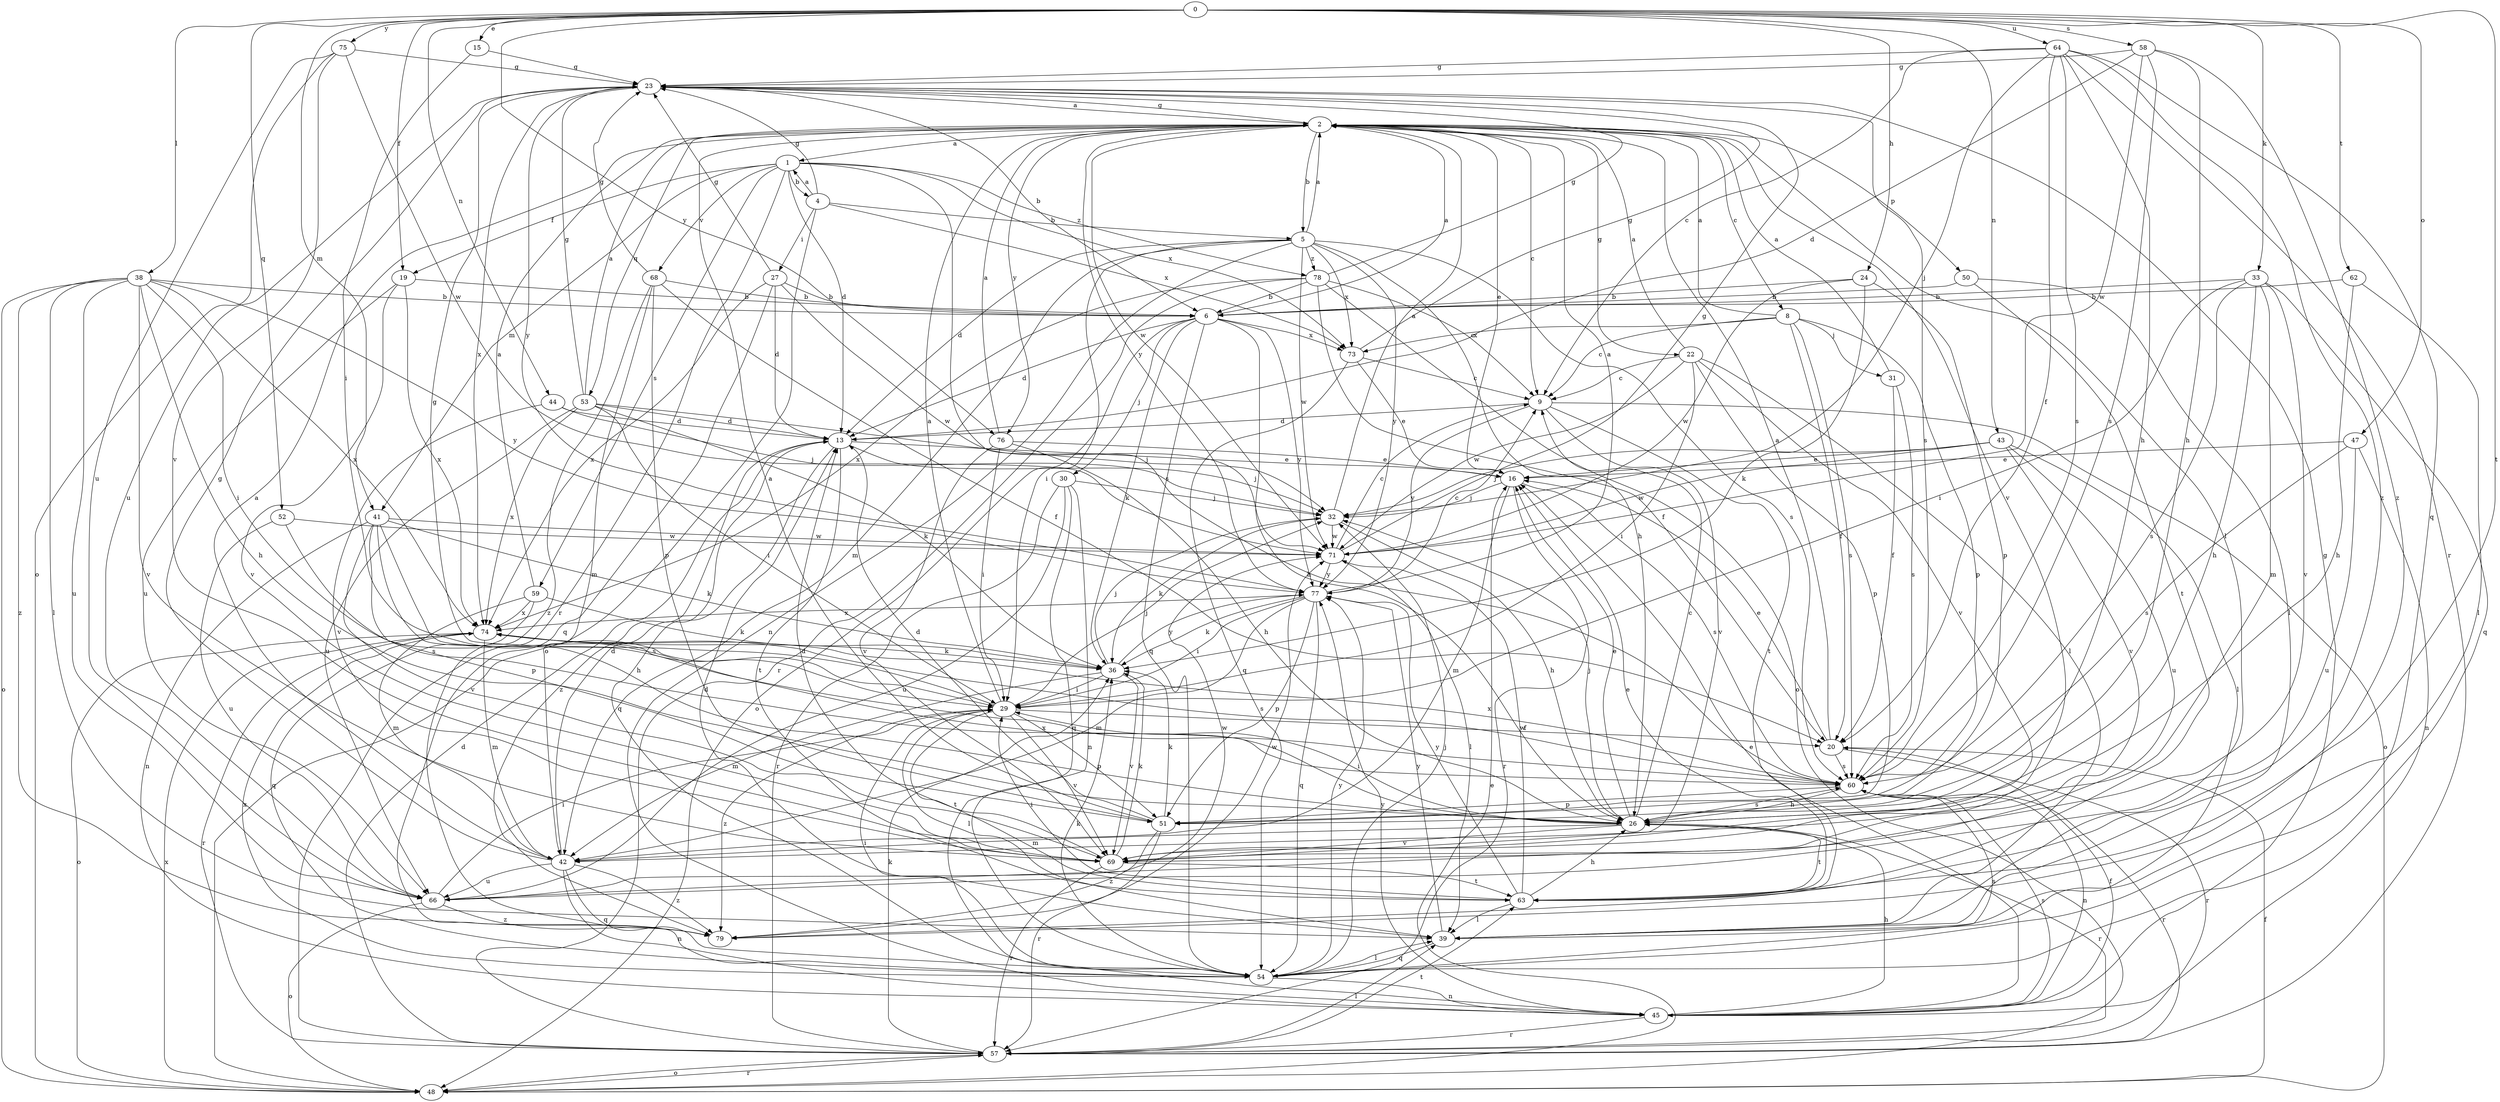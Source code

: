 strict digraph  {
0;
1;
2;
4;
5;
6;
8;
9;
13;
15;
16;
19;
20;
22;
23;
24;
26;
27;
29;
30;
31;
32;
33;
36;
38;
39;
41;
42;
43;
44;
45;
47;
48;
50;
51;
52;
53;
54;
57;
58;
59;
60;
62;
63;
64;
66;
68;
69;
71;
73;
74;
75;
76;
77;
78;
79;
0 -> 15  [label=e];
0 -> 19  [label=f];
0 -> 24  [label=h];
0 -> 33  [label=k];
0 -> 38  [label=l];
0 -> 41  [label=m];
0 -> 43  [label=n];
0 -> 44  [label=n];
0 -> 47  [label=o];
0 -> 52  [label=q];
0 -> 58  [label=s];
0 -> 62  [label=t];
0 -> 63  [label=t];
0 -> 64  [label=u];
0 -> 75  [label=y];
0 -> 76  [label=y];
1 -> 4  [label=b];
1 -> 13  [label=d];
1 -> 19  [label=f];
1 -> 41  [label=m];
1 -> 57  [label=r];
1 -> 59  [label=s];
1 -> 60  [label=s];
1 -> 68  [label=v];
1 -> 73  [label=x];
1 -> 78  [label=z];
2 -> 1  [label=a];
2 -> 5  [label=b];
2 -> 8  [label=c];
2 -> 9  [label=c];
2 -> 16  [label=e];
2 -> 22  [label=g];
2 -> 23  [label=g];
2 -> 39  [label=l];
2 -> 50  [label=p];
2 -> 53  [label=q];
2 -> 69  [label=v];
2 -> 71  [label=w];
2 -> 76  [label=y];
2 -> 77  [label=y];
4 -> 1  [label=a];
4 -> 5  [label=b];
4 -> 23  [label=g];
4 -> 27  [label=i];
4 -> 48  [label=o];
4 -> 73  [label=x];
5 -> 2  [label=a];
5 -> 13  [label=d];
5 -> 26  [label=h];
5 -> 29  [label=i];
5 -> 42  [label=m];
5 -> 45  [label=n];
5 -> 60  [label=s];
5 -> 71  [label=w];
5 -> 73  [label=x];
5 -> 77  [label=y];
5 -> 78  [label=z];
6 -> 2  [label=a];
6 -> 13  [label=d];
6 -> 26  [label=h];
6 -> 30  [label=j];
6 -> 36  [label=k];
6 -> 48  [label=o];
6 -> 54  [label=q];
6 -> 73  [label=x];
6 -> 77  [label=y];
8 -> 2  [label=a];
8 -> 9  [label=c];
8 -> 20  [label=f];
8 -> 31  [label=j];
8 -> 51  [label=p];
8 -> 60  [label=s];
8 -> 73  [label=x];
9 -> 13  [label=d];
9 -> 48  [label=o];
9 -> 63  [label=t];
9 -> 69  [label=v];
9 -> 77  [label=y];
13 -> 16  [label=e];
13 -> 32  [label=j];
13 -> 54  [label=q];
13 -> 63  [label=t];
13 -> 79  [label=z];
15 -> 23  [label=g];
15 -> 29  [label=i];
16 -> 32  [label=j];
16 -> 42  [label=m];
16 -> 57  [label=r];
16 -> 60  [label=s];
19 -> 6  [label=b];
19 -> 66  [label=u];
19 -> 69  [label=v];
19 -> 74  [label=x];
20 -> 2  [label=a];
20 -> 16  [label=e];
20 -> 57  [label=r];
20 -> 60  [label=s];
22 -> 2  [label=a];
22 -> 9  [label=c];
22 -> 29  [label=i];
22 -> 39  [label=l];
22 -> 51  [label=p];
22 -> 69  [label=v];
22 -> 71  [label=w];
23 -> 2  [label=a];
23 -> 6  [label=b];
23 -> 60  [label=s];
23 -> 66  [label=u];
23 -> 74  [label=x];
23 -> 77  [label=y];
24 -> 6  [label=b];
24 -> 36  [label=k];
24 -> 51  [label=p];
24 -> 71  [label=w];
26 -> 9  [label=c];
26 -> 16  [label=e];
26 -> 29  [label=i];
26 -> 32  [label=j];
26 -> 42  [label=m];
26 -> 57  [label=r];
26 -> 60  [label=s];
26 -> 63  [label=t];
26 -> 69  [label=v];
26 -> 74  [label=x];
27 -> 6  [label=b];
27 -> 13  [label=d];
27 -> 23  [label=g];
27 -> 54  [label=q];
27 -> 71  [label=w];
27 -> 74  [label=x];
29 -> 2  [label=a];
29 -> 20  [label=f];
29 -> 23  [label=g];
29 -> 32  [label=j];
29 -> 39  [label=l];
29 -> 51  [label=p];
29 -> 63  [label=t];
29 -> 69  [label=v];
29 -> 79  [label=z];
30 -> 32  [label=j];
30 -> 45  [label=n];
30 -> 54  [label=q];
30 -> 57  [label=r];
30 -> 66  [label=u];
31 -> 2  [label=a];
31 -> 20  [label=f];
31 -> 60  [label=s];
32 -> 2  [label=a];
32 -> 26  [label=h];
32 -> 36  [label=k];
32 -> 71  [label=w];
33 -> 6  [label=b];
33 -> 26  [label=h];
33 -> 29  [label=i];
33 -> 42  [label=m];
33 -> 54  [label=q];
33 -> 60  [label=s];
33 -> 69  [label=v];
36 -> 29  [label=i];
36 -> 32  [label=j];
36 -> 42  [label=m];
36 -> 69  [label=v];
36 -> 77  [label=y];
38 -> 6  [label=b];
38 -> 26  [label=h];
38 -> 29  [label=i];
38 -> 39  [label=l];
38 -> 48  [label=o];
38 -> 66  [label=u];
38 -> 69  [label=v];
38 -> 74  [label=x];
38 -> 77  [label=y];
38 -> 79  [label=z];
39 -> 13  [label=d];
39 -> 54  [label=q];
39 -> 77  [label=y];
41 -> 26  [label=h];
41 -> 36  [label=k];
41 -> 45  [label=n];
41 -> 51  [label=p];
41 -> 60  [label=s];
41 -> 69  [label=v];
41 -> 71  [label=w];
42 -> 2  [label=a];
42 -> 13  [label=d];
42 -> 23  [label=g];
42 -> 45  [label=n];
42 -> 54  [label=q];
42 -> 66  [label=u];
42 -> 79  [label=z];
43 -> 16  [label=e];
43 -> 32  [label=j];
43 -> 39  [label=l];
43 -> 66  [label=u];
43 -> 69  [label=v];
43 -> 71  [label=w];
44 -> 13  [label=d];
44 -> 32  [label=j];
44 -> 69  [label=v];
45 -> 16  [label=e];
45 -> 20  [label=f];
45 -> 23  [label=g];
45 -> 26  [label=h];
45 -> 57  [label=r];
45 -> 60  [label=s];
45 -> 77  [label=y];
47 -> 16  [label=e];
47 -> 45  [label=n];
47 -> 60  [label=s];
47 -> 66  [label=u];
48 -> 16  [label=e];
48 -> 20  [label=f];
48 -> 57  [label=r];
48 -> 74  [label=x];
50 -> 6  [label=b];
50 -> 39  [label=l];
50 -> 63  [label=t];
51 -> 2  [label=a];
51 -> 13  [label=d];
51 -> 36  [label=k];
51 -> 57  [label=r];
51 -> 79  [label=z];
52 -> 60  [label=s];
52 -> 66  [label=u];
52 -> 71  [label=w];
53 -> 2  [label=a];
53 -> 13  [label=d];
53 -> 23  [label=g];
53 -> 29  [label=i];
53 -> 32  [label=j];
53 -> 36  [label=k];
53 -> 66  [label=u];
53 -> 74  [label=x];
54 -> 29  [label=i];
54 -> 32  [label=j];
54 -> 36  [label=k];
54 -> 39  [label=l];
54 -> 45  [label=n];
54 -> 60  [label=s];
54 -> 74  [label=x];
54 -> 77  [label=y];
57 -> 13  [label=d];
57 -> 36  [label=k];
57 -> 39  [label=l];
57 -> 48  [label=o];
57 -> 63  [label=t];
58 -> 13  [label=d];
58 -> 23  [label=g];
58 -> 26  [label=h];
58 -> 60  [label=s];
58 -> 71  [label=w];
58 -> 79  [label=z];
59 -> 2  [label=a];
59 -> 36  [label=k];
59 -> 42  [label=m];
59 -> 54  [label=q];
59 -> 74  [label=x];
60 -> 26  [label=h];
60 -> 45  [label=n];
60 -> 51  [label=p];
60 -> 57  [label=r];
60 -> 74  [label=x];
62 -> 6  [label=b];
62 -> 26  [label=h];
62 -> 39  [label=l];
63 -> 16  [label=e];
63 -> 26  [label=h];
63 -> 29  [label=i];
63 -> 39  [label=l];
63 -> 71  [label=w];
63 -> 77  [label=y];
64 -> 9  [label=c];
64 -> 20  [label=f];
64 -> 23  [label=g];
64 -> 26  [label=h];
64 -> 32  [label=j];
64 -> 54  [label=q];
64 -> 57  [label=r];
64 -> 60  [label=s];
64 -> 79  [label=z];
66 -> 29  [label=i];
66 -> 48  [label=o];
66 -> 71  [label=w];
66 -> 79  [label=z];
68 -> 6  [label=b];
68 -> 20  [label=f];
68 -> 23  [label=g];
68 -> 42  [label=m];
68 -> 51  [label=p];
68 -> 79  [label=z];
69 -> 13  [label=d];
69 -> 36  [label=k];
69 -> 57  [label=r];
69 -> 63  [label=t];
71 -> 9  [label=c];
71 -> 23  [label=g];
71 -> 39  [label=l];
71 -> 77  [label=y];
73 -> 9  [label=c];
73 -> 16  [label=e];
73 -> 23  [label=g];
73 -> 54  [label=q];
74 -> 36  [label=k];
74 -> 42  [label=m];
74 -> 48  [label=o];
74 -> 57  [label=r];
74 -> 60  [label=s];
75 -> 23  [label=g];
75 -> 48  [label=o];
75 -> 66  [label=u];
75 -> 69  [label=v];
75 -> 71  [label=w];
76 -> 2  [label=a];
76 -> 16  [label=e];
76 -> 26  [label=h];
76 -> 29  [label=i];
76 -> 69  [label=v];
77 -> 2  [label=a];
77 -> 9  [label=c];
77 -> 29  [label=i];
77 -> 36  [label=k];
77 -> 42  [label=m];
77 -> 51  [label=p];
77 -> 54  [label=q];
77 -> 74  [label=x];
78 -> 6  [label=b];
78 -> 9  [label=c];
78 -> 20  [label=f];
78 -> 23  [label=g];
78 -> 48  [label=o];
78 -> 57  [label=r];
78 -> 74  [label=x];
79 -> 71  [label=w];
}
